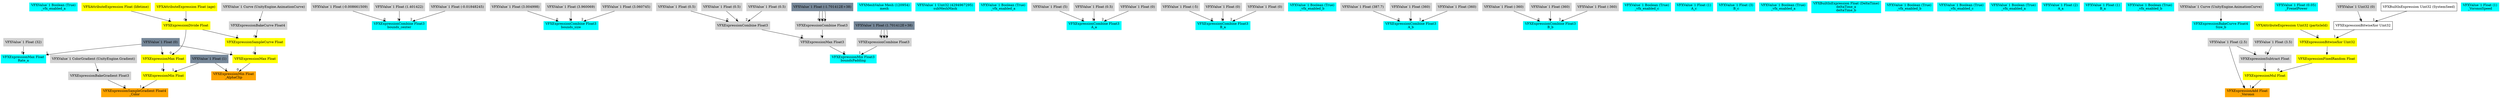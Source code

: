 digraph G {
node0 [shape="box" color="cyan" style="filled" label="VFXValue`1 Boolean (True)
_vfx_enabled_a"]
node1 [shape="box" color="cyan" style="filled" label="VFXExpressionMax Float
Rate_a"]
node2 [shape="box" color="lightgray" style="filled" label="VFXValue`1 Float (32)"]
node3 [shape="box" color="lightslategray" style="filled" label="VFXValue`1 Float (0)"]
node4 [shape="box" color="cyan" style="filled" label="VFXExpressionCombine Float3
bounds_center"]
node5 [shape="box" color="lightgray" style="filled" label="VFXValue`1 Float (-0.008661509)"]
node6 [shape="box" color="lightgray" style="filled" label="VFXValue`1 Float (1.401422)"]
node7 [shape="box" color="lightgray" style="filled" label="VFXValue`1 Float (-0.01848245)"]
node8 [shape="box" color="cyan" style="filled" label="VFXExpressionCombine Float3
bounds_size"]
node9 [shape="box" color="lightgray" style="filled" label="VFXValue`1 Float (3.004998)"]
node10 [shape="box" color="lightgray" style="filled" label="VFXValue`1 Float (3.960069)"]
node11 [shape="box" color="lightgray" style="filled" label="VFXValue`1 Float (3.060745)"]
node12 [shape="box" color="cyan" style="filled" label="VFXExpressionMin Float3
boundsPadding"]
node13 [shape="box" color="lightgray" style="filled" label="VFXExpressionMax Float3"]
node14 [shape="box" color="lightgray" style="filled" label="VFXExpressionCombine Float3"]
node15 [shape="box" color="lightgray" style="filled" label="VFXValue`1 Float (0.5)"]
node16 [shape="box" color="lightgray" style="filled" label="VFXValue`1 Float (0.5)"]
node17 [shape="box" color="lightgray" style="filled" label="VFXValue`1 Float (0.5)"]
node18 [shape="box" color="lightgray" style="filled" label="VFXExpressionCombine Float3"]
node19 [shape="box" color="lightslategray" style="filled" label="VFXValue`1 Float (-1.701412E+38)"]
node20 [shape="box" color="lightgray" style="filled" label="VFXExpressionCombine Float3"]
node21 [shape="box" color="lightslategray" style="filled" label="VFXValue`1 Float (1.701412E+38)"]
node22 [shape="box" color="cyan" style="filled" label="VFXMeshValue Mesh (120954)
mesh"]
node23 [shape="box" color="cyan" style="filled" label="VFXValue`1 Uint32 (4294967295)
subMeshMask"]
node24 [shape="box" color="cyan" style="filled" label="VFXValue`1 Boolean (True)
_vfx_enabled_a"]
node25 [shape="box" color="cyan" style="filled" label="VFXExpressionCombine Float3
A_a"]
node26 [shape="box" color="lightgray" style="filled" label="VFXValue`1 Float (5)"]
node27 [shape="box" color="lightgray" style="filled" label="VFXValue`1 Float (0.5)"]
node28 [shape="box" color="lightgray" style="filled" label="VFXValue`1 Float (0)"]
node29 [shape="box" color="cyan" style="filled" label="VFXExpressionCombine Float3
B_a"]
node30 [shape="box" color="lightgray" style="filled" label="VFXValue`1 Float (-5)"]
node31 [shape="box" color="lightgray" style="filled" label="VFXValue`1 Float (0)"]
node32 [shape="box" color="lightgray" style="filled" label="VFXValue`1 Float (0)"]
node33 [shape="box" color="cyan" style="filled" label="VFXValue`1 Boolean (True)
_vfx_enabled_b"]
node34 [shape="box" color="cyan" style="filled" label="VFXExpressionCombine Float3
A_b"]
node35 [shape="box" color="lightgray" style="filled" label="VFXValue`1 Float (387.7)"]
node36 [shape="box" color="lightgray" style="filled" label="VFXValue`1 Float (360)"]
node37 [shape="box" color="lightgray" style="filled" label="VFXValue`1 Float (360)"]
node38 [shape="box" color="cyan" style="filled" label="VFXExpressionCombine Float3
B_b"]
node39 [shape="box" color="lightgray" style="filled" label="VFXValue`1 Float (-360)"]
node40 [shape="box" color="lightgray" style="filled" label="VFXValue`1 Float (360)"]
node41 [shape="box" color="lightgray" style="filled" label="VFXValue`1 Float (-360)"]
node42 [shape="box" color="cyan" style="filled" label="VFXValue`1 Boolean (True)
_vfx_enabled_c"]
node43 [shape="box" color="cyan" style="filled" label="VFXValue`1 Float (1)
A_c"]
node44 [shape="box" color="cyan" style="filled" label="VFXValue`1 Float (3)
B_c"]
node45 [shape="box" color="cyan" style="filled" label="VFXValue`1 Boolean (True)
_vfx_enabled_a"]
node46 [shape="box" color="cyan" style="filled" label="VFXBuiltInExpression Float (DeltaTime)
deltaTime_a
deltaTime_b"]
node47 [shape="box" color="cyan" style="filled" label="VFXValue`1 Boolean (True)
_vfx_enabled_b"]
node48 [shape="box" color="cyan" style="filled" label="VFXValue`1 Boolean (True)
_vfx_enabled_c"]
node49 [shape="box" color="cyan" style="filled" label="VFXValue`1 Boolean (True)
_vfx_enabled_a"]
node50 [shape="box" color="cyan" style="filled" label="VFXValue`1 Float (2)
A_a"]
node51 [shape="box" color="cyan" style="filled" label="VFXValue`1 Float (1)
B_a"]
node52 [shape="box" color="cyan" style="filled" label="VFXValue`1 Boolean (True)
_vfx_enabled_b"]
node53 [shape="box" color="cyan" style="filled" label="VFXExpressionBakeCurve Float4
Size_b"]
node54 [shape="box" color="lightgray" style="filled" label="VFXValue`1 Curve (UnityEngine.AnimationCurve)"]
node55 [shape="box" color="orange" style="filled" label="VFXExpressionSampleGradient Float4
_Color"]
node56 [shape="box" color="lightgray" style="filled" label="VFXExpressionBakeGradient Float3"]
node57 [shape="box" color="lightgray" style="filled" label="VFXValue`1 ColorGradient (UnityEngine.Gradient)"]
node58 [shape="box" color="yellow" style="filled" label="VFXExpressionMin Float"]
node59 [shape="box" color="yellow" style="filled" label="VFXExpressionMax Float"]
node60 [shape="box" color="yellow" style="filled" label="VFXExpressionDivide Float"]
node61 [shape="box" color="yellow" style="filled" label="VFXAttributeExpression Float (age)"]
node62 [shape="box" color="yellow" style="filled" label="VFXAttributeExpression Float (lifetime)"]
node63 [shape="box" color="lightslategray" style="filled" label="VFXValue`1 Float (1)"]
node64 [shape="box" color="cyan" style="filled" label="VFXValue`1 Float (0.05)
_FrenelPower"]
node65 [shape="box" color="orange" style="filled" label="VFXExpressionAdd Float
_Voronoi"]
node66 [shape="box" color="lightgray" style="filled" label="VFXValue`1 Float (2.5)"]
node67 [shape="box" color="yellow" style="filled" label="VFXExpressionMul Float"]
node68 [shape="box" color="yellow" style="filled" label="VFXExpressionFixedRandom Float"]
node69 [shape="box" color="yellow" style="filled" label="VFXExpressionBitwiseXor Uint32"]
node70 [shape="box" color="yellow" style="filled" label="VFXAttributeExpression Uint32 (particleId)"]
node71 [shape="box" label="VFXExpressionBitwiseXor Uint32"]
node72 [shape="box" color="lightgray" style="filled" label="VFXValue`1 Uint32 (0)"]
node73 [shape="box" label="VFXBuiltInExpression Uint32 (SystemSeed)"]
node74 [shape="box" color="lightgray" style="filled" label="VFXExpressionSubtract Float"]
node75 [shape="box" color="lightgray" style="filled" label="VFXValue`1 Float (3.5)"]
node76 [shape="box" color="orange" style="filled" label="VFXExpressionMin Float
_AlphaClip"]
node77 [shape="box" color="yellow" style="filled" label="VFXExpressionMax Float"]
node78 [shape="box" color="yellow" style="filled" label="VFXExpressionSampleCurve Float"]
node79 [shape="box" color="lightgray" style="filled" label="VFXExpressionBakeCurve Float4"]
node80 [shape="box" color="lightgray" style="filled" label="VFXValue`1 Curve (UnityEngine.AnimationCurve)"]
node81 [shape="box" color="cyan" style="filled" label="VFXValue`1 Float (1)
_VoronoiSpeed"]
node2 -> node1 [headlabel="0"]
node3 -> node1 [headlabel="1"]
node5 -> node4 [headlabel="0"]
node6 -> node4 [headlabel="1"]
node7 -> node4 [headlabel="2"]
node9 -> node8 [headlabel="0"]
node10 -> node8 [headlabel="1"]
node11 -> node8 [headlabel="2"]
node13 -> node12 [headlabel="0"]
node20 -> node12 [headlabel="1"]
node14 -> node13 [headlabel="0"]
node18 -> node13 [headlabel="1"]
node15 -> node14 [headlabel="0"]
node16 -> node14 [headlabel="1"]
node17 -> node14 [headlabel="2"]
node19 -> node18 [headlabel="0"]
node19 -> node18 [headlabel="1"]
node19 -> node18 [headlabel="2"]
node21 -> node20 [headlabel="0"]
node21 -> node20 [headlabel="1"]
node21 -> node20 [headlabel="2"]
node26 -> node25 [headlabel="0"]
node27 -> node25 [headlabel="1"]
node28 -> node25 [headlabel="2"]
node30 -> node29 [headlabel="0"]
node31 -> node29 [headlabel="1"]
node32 -> node29 [headlabel="2"]
node35 -> node34 [headlabel="0"]
node36 -> node34 [headlabel="1"]
node37 -> node34 [headlabel="2"]
node39 -> node38 [headlabel="0"]
node40 -> node38 [headlabel="1"]
node41 -> node38 [headlabel="2"]
node54 -> node53 
node56 -> node55 [headlabel="0"]
node58 -> node55 [headlabel="1"]
node57 -> node56 
node59 -> node58 [headlabel="0"]
node63 -> node58 [headlabel="1"]
node60 -> node59 [headlabel="0"]
node3 -> node59 [headlabel="1"]
node61 -> node60 [headlabel="0"]
node62 -> node60 [headlabel="1"]
node66 -> node65 [headlabel="0"]
node67 -> node65 [headlabel="1"]
node68 -> node67 [headlabel="0"]
node74 -> node67 [headlabel="1"]
node69 -> node68 
node70 -> node69 [headlabel="0"]
node71 -> node69 [headlabel="1"]
node72 -> node71 [headlabel="0"]
node73 -> node71 [headlabel="1"]
node75 -> node74 [headlabel="0"]
node66 -> node74 [headlabel="1"]
node77 -> node76 [headlabel="0"]
node63 -> node76 [headlabel="1"]
node78 -> node77 [headlabel="0"]
node3 -> node77 [headlabel="1"]
node79 -> node78 [headlabel="0"]
node60 -> node78 [headlabel="1"]
node80 -> node79 
}
